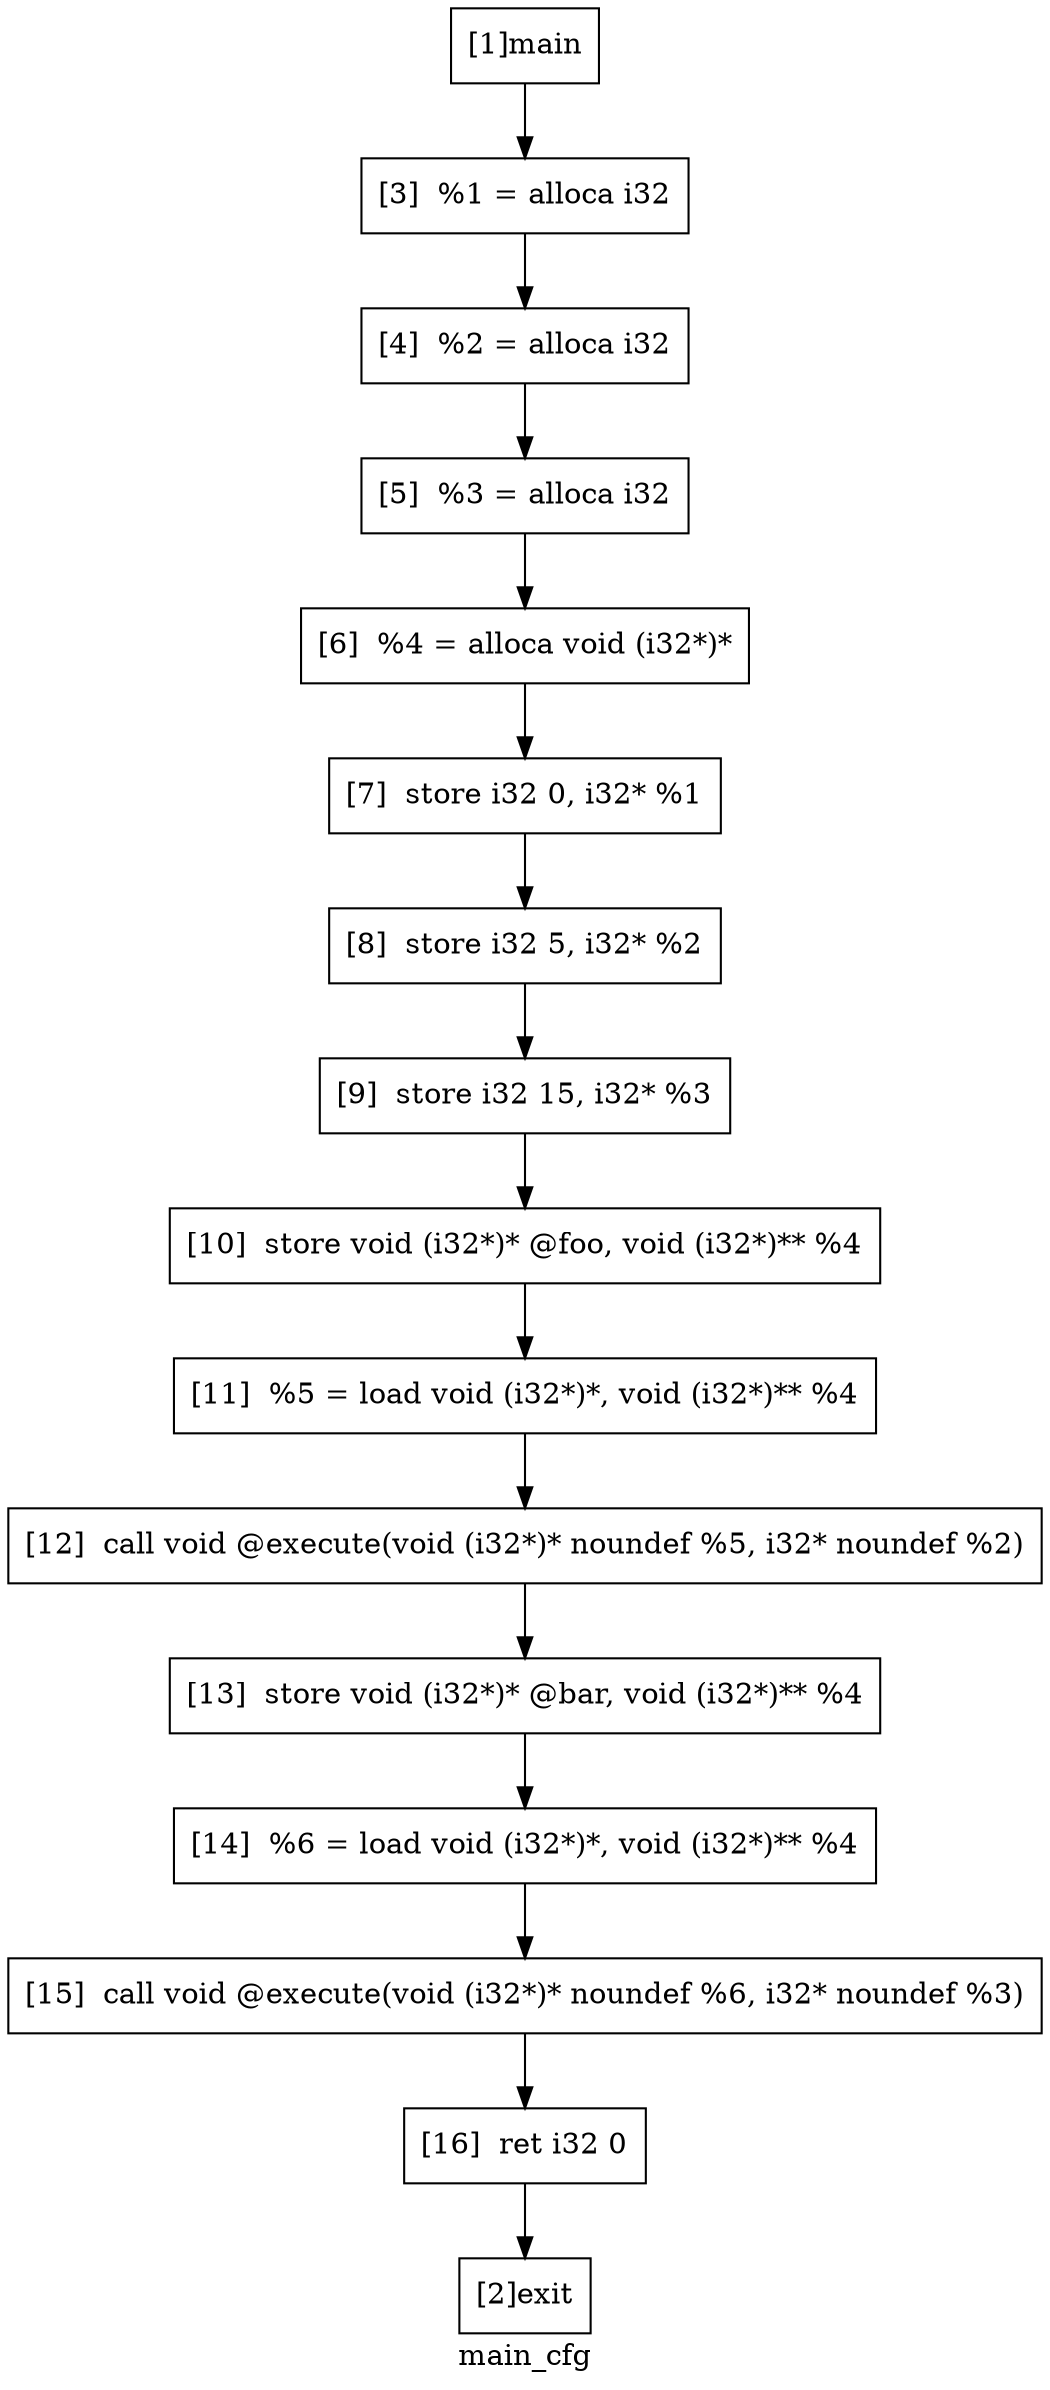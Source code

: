 digraph "main_cfg"{
	label="main_cfg";


	// Define the nodes
	N1 [shape=rectangle, color=black,label="[1]main"];
	N2 [shape=rectangle, color=black,label="[2]exit"];
	N3 [shape=rectangle, color=black,label="[3]  %1 = alloca i32"];
	N4 [shape=rectangle, color=black,label="[4]  %2 = alloca i32"];
	N5 [shape=rectangle, color=black,label="[5]  %3 = alloca i32"];
	N6 [shape=rectangle, color=black,label="[6]  %4 = alloca void (i32*)*"];
	N7 [shape=rectangle, color=black,label="[7]  store i32 0, i32* %1"];
	N8 [shape=rectangle, color=black,label="[8]  store i32 5, i32* %2"];
	N9 [shape=rectangle, color=black,label="[9]  store i32 15, i32* %3"];
	N10 [shape=rectangle, color=black,label="[10]  store void (i32*)* @foo, void (i32*)** %4"];
	N11 [shape=rectangle, color=black,label="[11]  %5 = load void (i32*)*, void (i32*)** %4"];
	N12 [shape=rectangle, color=black,label="[12]  call void @execute(void (i32*)* noundef %5, i32* noundef %2)"];
	N13 [shape=rectangle, color=black,label="[13]  store void (i32*)* @bar, void (i32*)** %4"];
	N14 [shape=rectangle, color=black,label="[14]  %6 = load void (i32*)*, void (i32*)** %4"];
	N15 [shape=rectangle, color=black,label="[15]  call void @execute(void (i32*)* noundef %6, i32* noundef %3)"];
	N16 [shape=rectangle, color=black,label="[16]  ret i32 0"];


	// Define the edges
	N1 -> N3[color=black,label=""];
	N3 -> N4[color=black,label=""];
	N4 -> N5[color=black,label=""];
	N5 -> N6[color=black,label=""];
	N6 -> N7[color=black,label=""];
	N7 -> N8[color=black,label=""];
	N8 -> N9[color=black,label=""];
	N9 -> N10[color=black,label=""];
	N10 -> N11[color=black,label=""];
	N11 -> N12[color=black,label=""];
	N12 -> N13[color=black,label=""];
	N13 -> N14[color=black,label=""];
	N14 -> N15[color=black,label=""];
	N15 -> N16[color=black,label=""];
	N16 -> N2[color=black,label=""];
}

